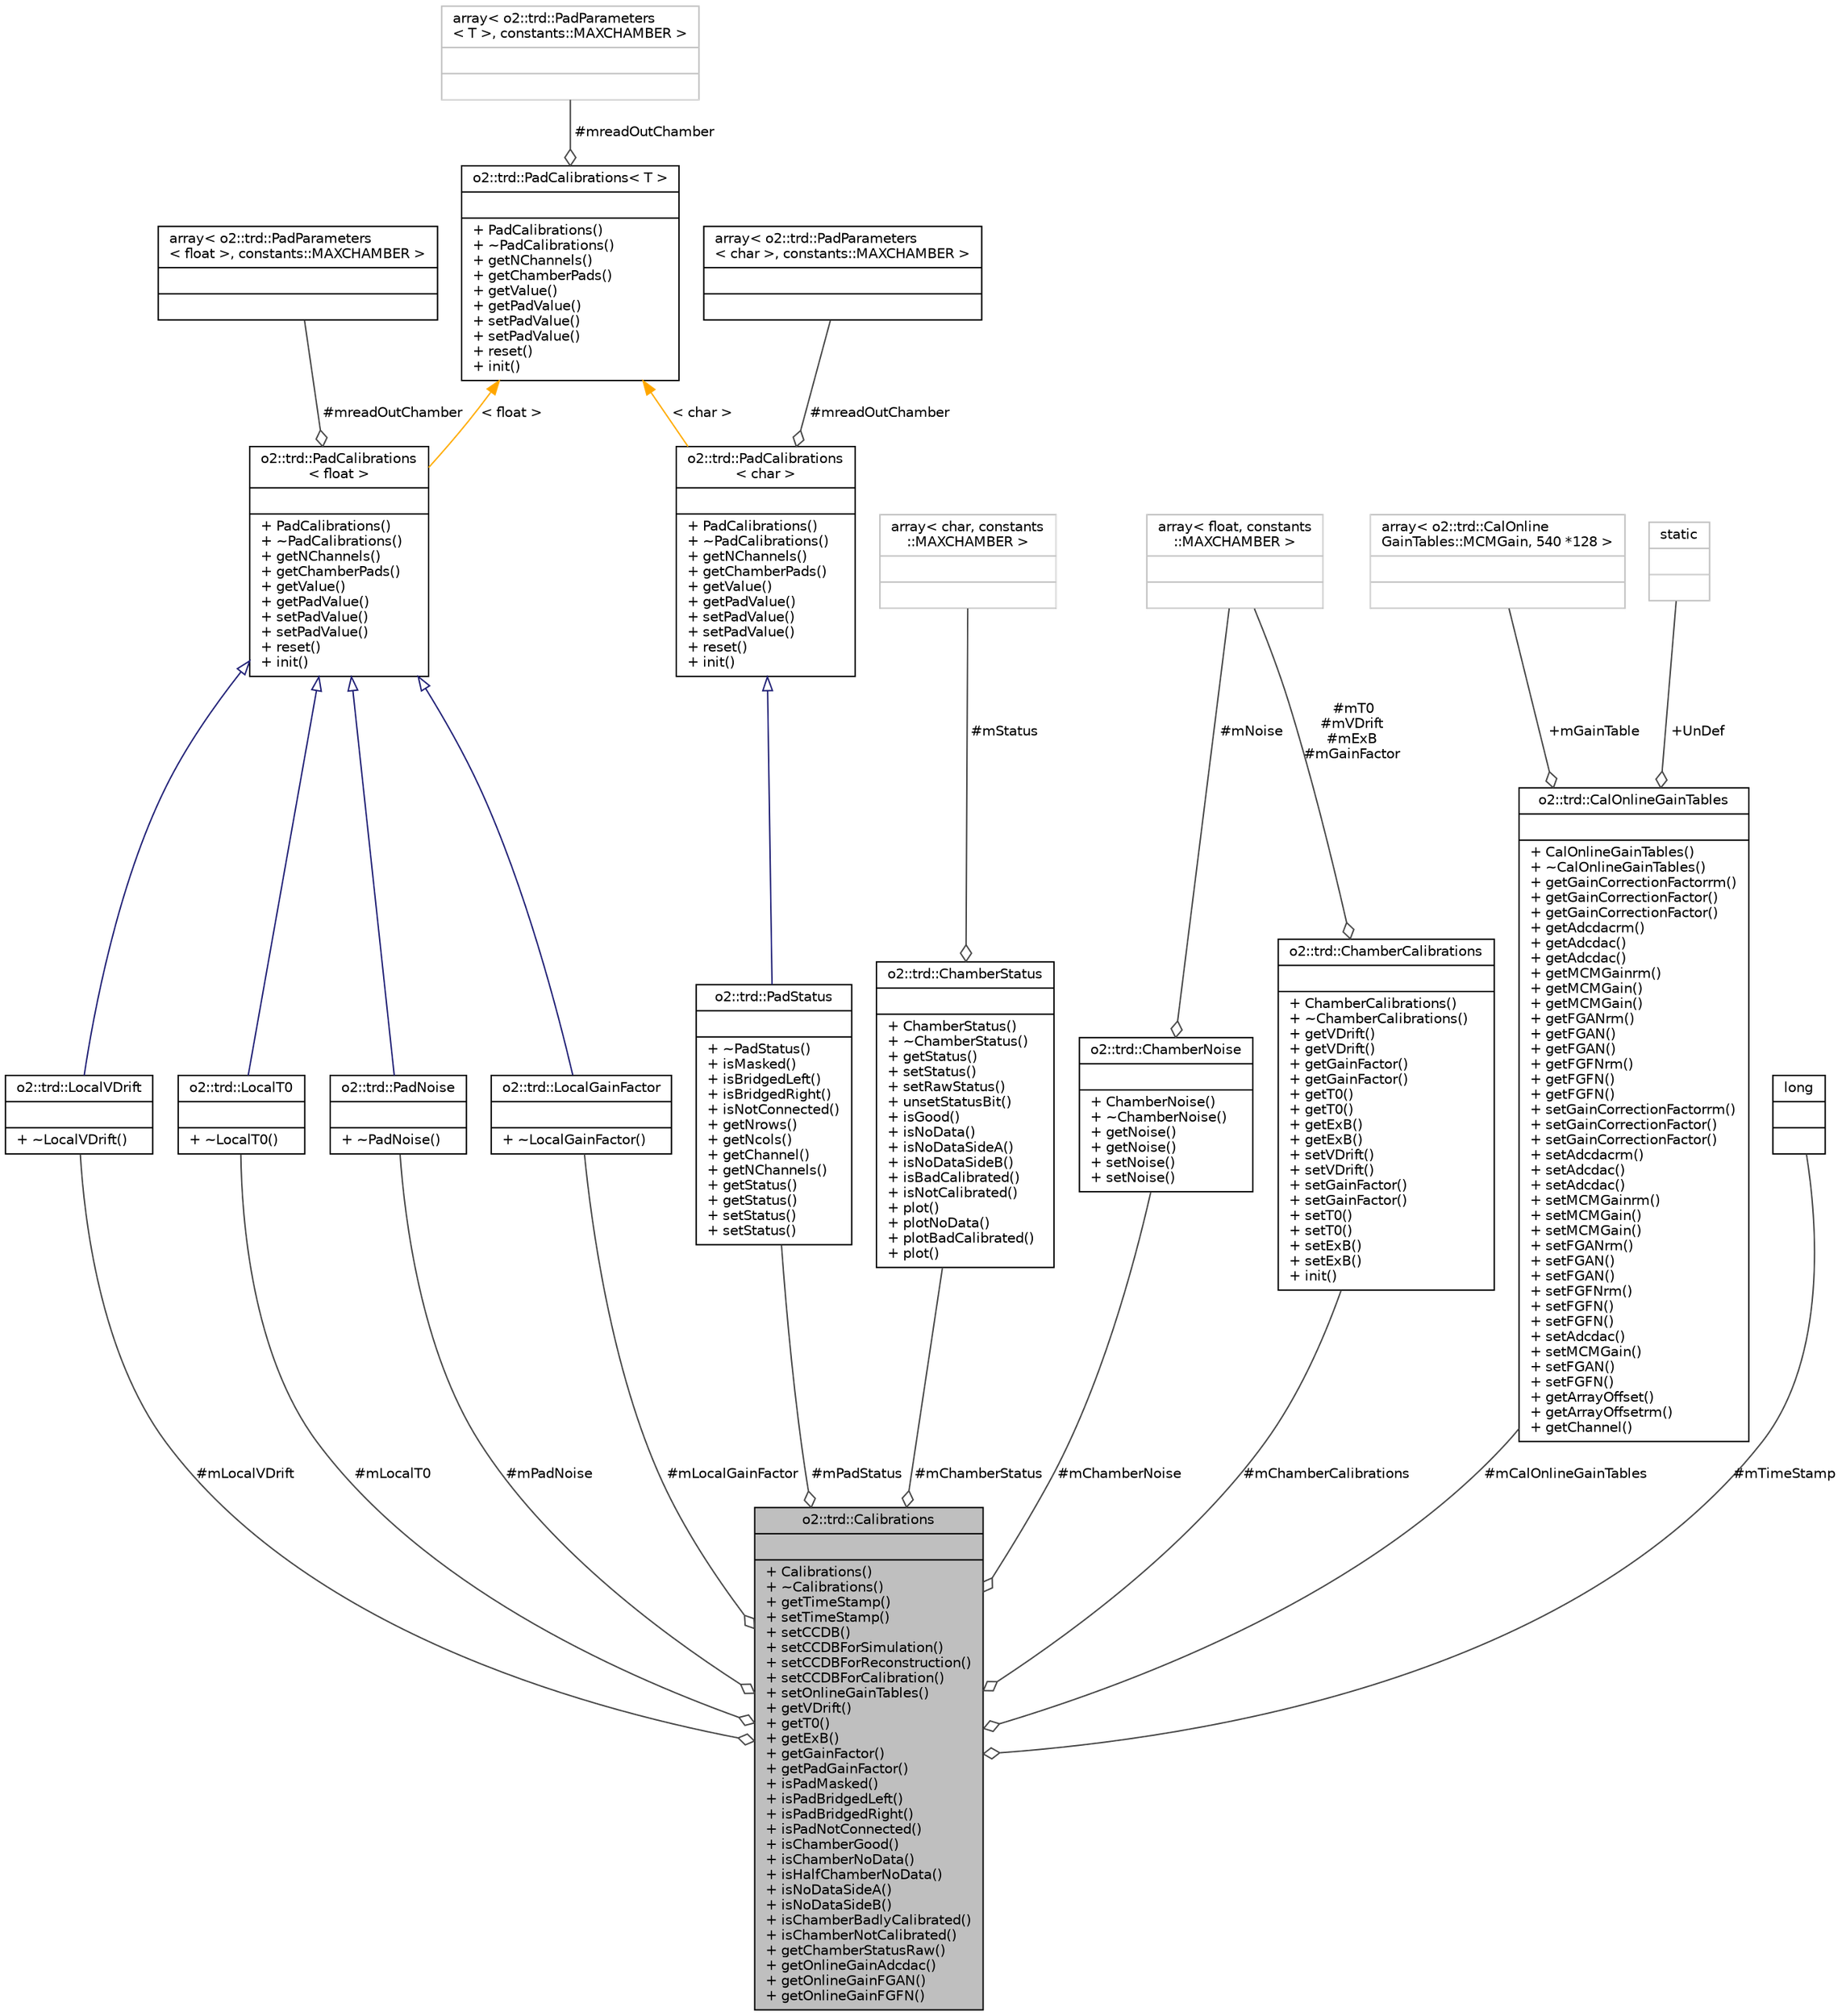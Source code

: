 digraph "o2::trd::Calibrations"
{
 // INTERACTIVE_SVG=YES
  bgcolor="transparent";
  edge [fontname="Helvetica",fontsize="10",labelfontname="Helvetica",labelfontsize="10"];
  node [fontname="Helvetica",fontsize="10",shape=record];
  Node1 [label="{o2::trd::Calibrations\n||+ Calibrations()\l+ ~Calibrations()\l+ getTimeStamp()\l+ setTimeStamp()\l+ setCCDB()\l+ setCCDBForSimulation()\l+ setCCDBForReconstruction()\l+ setCCDBForCalibration()\l+ setOnlineGainTables()\l+ getVDrift()\l+ getT0()\l+ getExB()\l+ getGainFactor()\l+ getPadGainFactor()\l+ isPadMasked()\l+ isPadBridgedLeft()\l+ isPadBridgedRight()\l+ isPadNotConnected()\l+ isChamberGood()\l+ isChamberNoData()\l+ isHalfChamberNoData()\l+ isNoDataSideA()\l+ isNoDataSideB()\l+ isChamberBadlyCalibrated()\l+ isChamberNotCalibrated()\l+ getChamberStatusRaw()\l+ getOnlineGainAdcdac()\l+ getOnlineGainFGAN()\l+ getOnlineGainFGFN()\l}",height=0.2,width=0.4,color="black", fillcolor="grey75", style="filled", fontcolor="black"];
  Node2 -> Node1 [color="grey25",fontsize="10",style="solid",label=" #mPadNoise" ,arrowhead="odiamond",fontname="Helvetica"];
  Node2 [label="{o2::trd::PadNoise\n||+ ~PadNoise()\l}",height=0.2,width=0.4,color="black",URL="$db/d98/classo2_1_1trd_1_1PadNoise.html"];
  Node3 -> Node2 [dir="back",color="midnightblue",fontsize="10",style="solid",arrowtail="onormal",fontname="Helvetica"];
  Node3 [label="{o2::trd::PadCalibrations\l\< float \>\n||+ PadCalibrations()\l+ ~PadCalibrations()\l+ getNChannels()\l+ getChamberPads()\l+ getValue()\l+ getPadValue()\l+ setPadValue()\l+ setPadValue()\l+ reset()\l+ init()\l}",height=0.2,width=0.4,color="black",URL="$da/dcc/classo2_1_1trd_1_1PadCalibrations.html"];
  Node4 -> Node3 [color="grey25",fontsize="10",style="solid",label=" #mreadOutChamber" ,arrowhead="odiamond",fontname="Helvetica"];
  Node4 [label="{array\< o2::trd::PadParameters\l\< float \>, constants::MAXCHAMBER \>\n||}",height=0.2,width=0.4,color="black",URL="$dd/d6d/classstd_1_1array_3_01o2_1_1trd_1_1PadParameters_3_01float_01_4_00_01constants_1_1MAXCHAMBER_01_4.html"];
  Node5 -> Node3 [dir="back",color="orange",fontsize="10",style="solid",label=" \< float \>" ,fontname="Helvetica"];
  Node5 [label="{o2::trd::PadCalibrations\< T \>\n||+ PadCalibrations()\l+ ~PadCalibrations()\l+ getNChannels()\l+ getChamberPads()\l+ getValue()\l+ getPadValue()\l+ setPadValue()\l+ setPadValue()\l+ reset()\l+ init()\l}",height=0.2,width=0.4,color="black",URL="$da/dcc/classo2_1_1trd_1_1PadCalibrations.html"];
  Node6 -> Node5 [color="grey25",fontsize="10",style="solid",label=" #mreadOutChamber" ,arrowhead="odiamond",fontname="Helvetica"];
  Node6 [label="{array\< o2::trd::PadParameters\l\< T \>, constants::MAXCHAMBER \>\n||}",height=0.2,width=0.4,color="grey75"];
  Node7 -> Node1 [color="grey25",fontsize="10",style="solid",label=" #mChamberStatus" ,arrowhead="odiamond",fontname="Helvetica"];
  Node7 [label="{o2::trd::ChamberStatus\n||+ ChamberStatus()\l+ ~ChamberStatus()\l+ getStatus()\l+ setStatus()\l+ setRawStatus()\l+ unsetStatusBit()\l+ isGood()\l+ isNoData()\l+ isNoDataSideA()\l+ isNoDataSideB()\l+ isBadCalibrated()\l+ isNotCalibrated()\l+ plot()\l+ plotNoData()\l+ plotBadCalibrated()\l+ plot()\l}",height=0.2,width=0.4,color="black",URL="$d6/dff/classo2_1_1trd_1_1ChamberStatus.html"];
  Node8 -> Node7 [color="grey25",fontsize="10",style="solid",label=" #mStatus" ,arrowhead="odiamond",fontname="Helvetica"];
  Node8 [label="{array\< char, constants\l::MAXCHAMBER \>\n||}",height=0.2,width=0.4,color="grey75"];
  Node9 -> Node1 [color="grey25",fontsize="10",style="solid",label=" #mChamberNoise" ,arrowhead="odiamond",fontname="Helvetica"];
  Node9 [label="{o2::trd::ChamberNoise\n||+ ChamberNoise()\l+ ~ChamberNoise()\l+ getNoise()\l+ getNoise()\l+ setNoise()\l+ setNoise()\l}",height=0.2,width=0.4,color="black",URL="$da/d6f/classo2_1_1trd_1_1ChamberNoise.html"];
  Node10 -> Node9 [color="grey25",fontsize="10",style="solid",label=" #mNoise" ,arrowhead="odiamond",fontname="Helvetica"];
  Node10 [label="{array\< float, constants\l::MAXCHAMBER \>\n||}",height=0.2,width=0.4,color="grey75"];
  Node11 -> Node1 [color="grey25",fontsize="10",style="solid",label=" #mLocalGainFactor" ,arrowhead="odiamond",fontname="Helvetica"];
  Node11 [label="{o2::trd::LocalGainFactor\n||+ ~LocalGainFactor()\l}",height=0.2,width=0.4,color="black",URL="$d6/db0/classo2_1_1trd_1_1LocalGainFactor.html"];
  Node3 -> Node11 [dir="back",color="midnightblue",fontsize="10",style="solid",arrowtail="onormal",fontname="Helvetica"];
  Node12 -> Node1 [color="grey25",fontsize="10",style="solid",label=" #mLocalVDrift" ,arrowhead="odiamond",fontname="Helvetica"];
  Node12 [label="{o2::trd::LocalVDrift\n||+ ~LocalVDrift()\l}",height=0.2,width=0.4,color="black",URL="$d9/d2f/classo2_1_1trd_1_1LocalVDrift.html"];
  Node3 -> Node12 [dir="back",color="midnightblue",fontsize="10",style="solid",arrowtail="onormal",fontname="Helvetica"];
  Node13 -> Node1 [color="grey25",fontsize="10",style="solid",label=" #mChamberCalibrations" ,arrowhead="odiamond",fontname="Helvetica"];
  Node13 [label="{o2::trd::ChamberCalibrations\n||+ ChamberCalibrations()\l+ ~ChamberCalibrations()\l+ getVDrift()\l+ getVDrift()\l+ getGainFactor()\l+ getGainFactor()\l+ getT0()\l+ getT0()\l+ getExB()\l+ getExB()\l+ setVDrift()\l+ setVDrift()\l+ setGainFactor()\l+ setGainFactor()\l+ setT0()\l+ setT0()\l+ setExB()\l+ setExB()\l+ init()\l}",height=0.2,width=0.4,color="black",URL="$da/d79/classo2_1_1trd_1_1ChamberCalibrations.html"];
  Node10 -> Node13 [color="grey25",fontsize="10",style="solid",label=" #mT0\n#mVDrift\n#mExB\n#mGainFactor" ,arrowhead="odiamond",fontname="Helvetica"];
  Node14 -> Node1 [color="grey25",fontsize="10",style="solid",label=" #mCalOnlineGainTables" ,arrowhead="odiamond",fontname="Helvetica"];
  Node14 [label="{o2::trd::CalOnlineGainTables\n||+ CalOnlineGainTables()\l+ ~CalOnlineGainTables()\l+ getGainCorrectionFactorrm()\l+ getGainCorrectionFactor()\l+ getGainCorrectionFactor()\l+ getAdcdacrm()\l+ getAdcdac()\l+ getAdcdac()\l+ getMCMGainrm()\l+ getMCMGain()\l+ getMCMGain()\l+ getFGANrm()\l+ getFGAN()\l+ getFGAN()\l+ getFGFNrm()\l+ getFGFN()\l+ getFGFN()\l+ setGainCorrectionFactorrm()\l+ setGainCorrectionFactor()\l+ setGainCorrectionFactor()\l+ setAdcdacrm()\l+ setAdcdac()\l+ setAdcdac()\l+ setMCMGainrm()\l+ setMCMGain()\l+ setMCMGain()\l+ setFGANrm()\l+ setFGAN()\l+ setFGAN()\l+ setFGFNrm()\l+ setFGFN()\l+ setFGFN()\l+ setAdcdac()\l+ setMCMGain()\l+ setFGAN()\l+ setFGFN()\l+ getArrayOffset()\l+ getArrayOffsetrm()\l+ getChannel()\l}",height=0.2,width=0.4,color="black",URL="$d1/dd4/classo2_1_1trd_1_1CalOnlineGainTables.html"];
  Node15 -> Node14 [color="grey25",fontsize="10",style="solid",label=" +mGainTable" ,arrowhead="odiamond",fontname="Helvetica"];
  Node15 [label="{array\< o2::trd::CalOnline\lGainTables::MCMGain, 540 *128 \>\n||}",height=0.2,width=0.4,color="grey75"];
  Node16 -> Node14 [color="grey25",fontsize="10",style="solid",label=" +UnDef" ,arrowhead="odiamond",fontname="Helvetica"];
  Node16 [label="{static\n||}",height=0.2,width=0.4,color="grey75"];
  Node17 -> Node1 [color="grey25",fontsize="10",style="solid",label=" #mLocalT0" ,arrowhead="odiamond",fontname="Helvetica"];
  Node17 [label="{o2::trd::LocalT0\n||+ ~LocalT0()\l}",height=0.2,width=0.4,color="black",URL="$d5/d64/classo2_1_1trd_1_1LocalT0.html"];
  Node3 -> Node17 [dir="back",color="midnightblue",fontsize="10",style="solid",arrowtail="onormal",fontname="Helvetica"];
  Node18 -> Node1 [color="grey25",fontsize="10",style="solid",label=" #mTimeStamp" ,arrowhead="odiamond",fontname="Helvetica"];
  Node18 [label="{long\n||}",height=0.2,width=0.4,color="black",URL="$d7/d63/classlong.html"];
  Node19 -> Node1 [color="grey25",fontsize="10",style="solid",label=" #mPadStatus" ,arrowhead="odiamond",fontname="Helvetica"];
  Node19 [label="{o2::trd::PadStatus\n||+ ~PadStatus()\l+ isMasked()\l+ isBridgedLeft()\l+ isBridgedRight()\l+ isNotConnected()\l+ getNrows()\l+ getNcols()\l+ getChannel()\l+ getNChannels()\l+ getStatus()\l+ getStatus()\l+ setStatus()\l+ setStatus()\l}",height=0.2,width=0.4,color="black",URL="$d9/dce/classo2_1_1trd_1_1PadStatus.html"];
  Node20 -> Node19 [dir="back",color="midnightblue",fontsize="10",style="solid",arrowtail="onormal",fontname="Helvetica"];
  Node20 [label="{o2::trd::PadCalibrations\l\< char \>\n||+ PadCalibrations()\l+ ~PadCalibrations()\l+ getNChannels()\l+ getChamberPads()\l+ getValue()\l+ getPadValue()\l+ setPadValue()\l+ setPadValue()\l+ reset()\l+ init()\l}",height=0.2,width=0.4,color="black",URL="$da/dcc/classo2_1_1trd_1_1PadCalibrations.html"];
  Node21 -> Node20 [color="grey25",fontsize="10",style="solid",label=" #mreadOutChamber" ,arrowhead="odiamond",fontname="Helvetica"];
  Node21 [label="{array\< o2::trd::PadParameters\l\< char \>, constants::MAXCHAMBER \>\n||}",height=0.2,width=0.4,color="black",URL="$d5/d5a/classstd_1_1array_3_01o2_1_1trd_1_1PadParameters_3_01char_01_4_00_01constants_1_1MAXCHAMBER_01_4.html"];
  Node5 -> Node20 [dir="back",color="orange",fontsize="10",style="solid",label=" \< char \>" ,fontname="Helvetica"];
}
